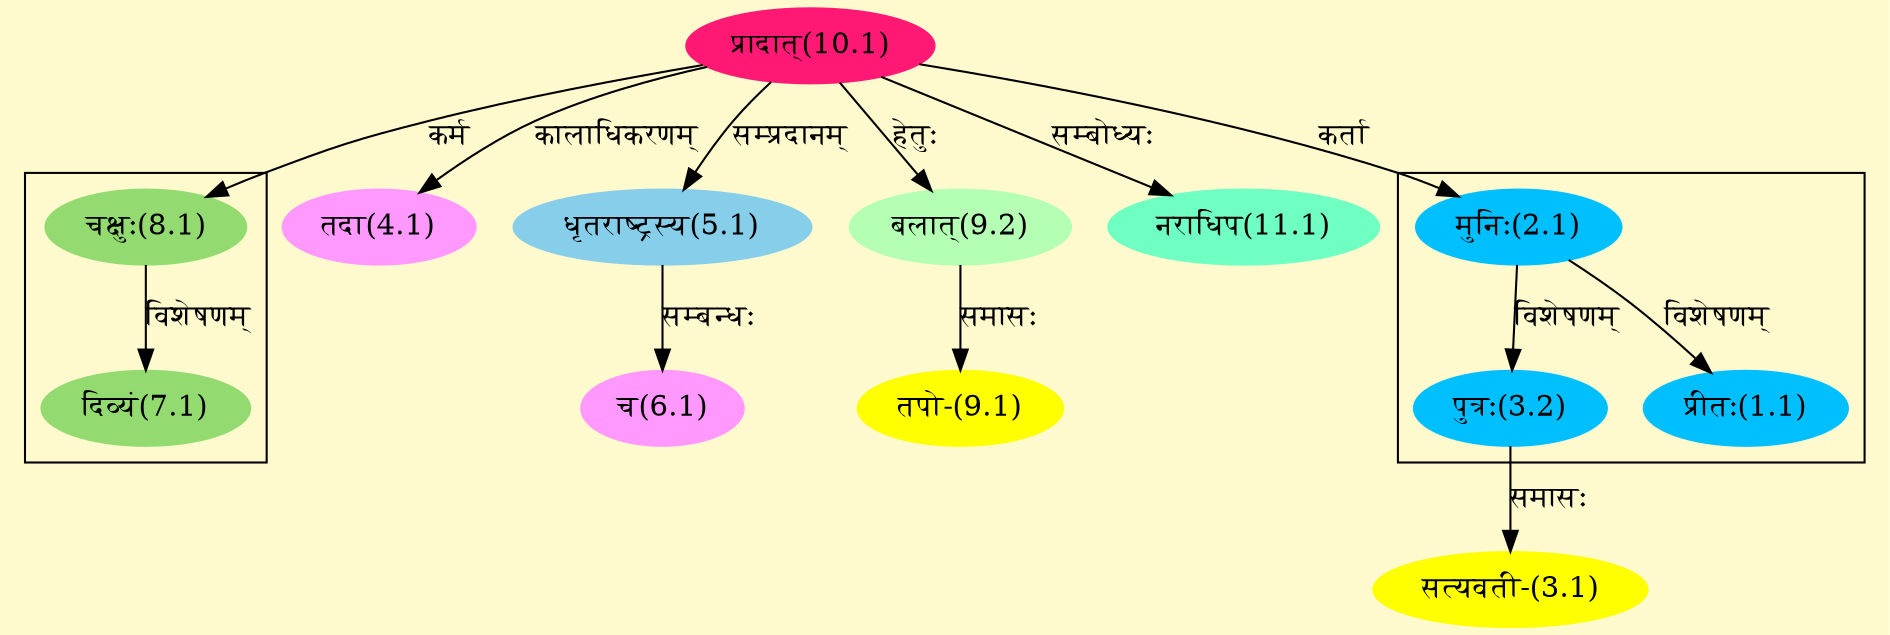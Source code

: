 digraph G{
rankdir=BT;
 compound=true;
 bgcolor="lemonchiffon1";

subgraph cluster_1{
Node1_1 [style=filled, color="#00BFFF" label = "प्रीतः(1.1)"]
Node2_1 [style=filled, color="#00BFFF" label = "मुनिः(2.1)"]
Node3_2 [style=filled, color="#00BFFF" label = "पुत्रः(3.2)"]

}

subgraph cluster_2{
Node7_1 [style=filled, color="#93DB70" label = "दिव्यं(7.1)"]
Node8_1 [style=filled, color="#93DB70" label = "चक्षुः(8.1)"]

}
Node2_1 [style=filled, color="#00BFFF" label = "मुनिः(2.1)"]
Node10_1 [style=filled, color="#FF1975" label = "प्रादात्(10.1)"]
Node3_1 [style=filled, color="#FFFF00" label = "सत्यवती-(3.1)"]
Node3_2 [style=filled, color="#00BFFF" label = "पुत्रः(3.2)"]
Node4_1 [style=filled, color="#FF99FF" label = "तदा(4.1)"]
Node5_1 [style=filled, color="#87CEEB" label = "धृतराष्ट्रस्य(5.1)"]
Node6_1 [style=filled, color="#FF99FF" label = "च(6.1)"]
Node8_1 [style=filled, color="#93DB70" label = "चक्षुः(8.1)"]
Node9_1 [style=filled, color="#FFFF00" label = "तपो-(9.1)"]
Node9_2 [style=filled, color="#B4FFB4" label = "बलात्(9.2)"]
Node11_1 [style=filled, color="#6FFFC3" label = "नराधिप(11.1)"]
/* Start of Relations section */

Node1_1 -> Node2_1 [  label="विशेषणम्"  dir="back" ]
Node2_1 -> Node10_1 [  label="कर्ता"  dir="back" ]
Node3_1 -> Node3_2 [  label="समासः"  dir="back" ]
Node3_2 -> Node2_1 [  label="विशेषणम्"  dir="back" ]
Node4_1 -> Node10_1 [  label="कालाधिकरणम्"  dir="back" ]
Node5_1 -> Node10_1 [  label="सम्प्रदानम्"  dir="back" ]
Node6_1 -> Node5_1 [  label="सम्बन्धः"  dir="back" ]
Node7_1 -> Node8_1 [  label="विशेषणम्"  dir="back" ]
Node8_1 -> Node10_1 [  label="कर्म"  dir="back" ]
Node9_1 -> Node9_2 [  label="समासः"  dir="back" ]
Node9_2 -> Node10_1 [  label="हेतुः"  dir="back" ]
Node11_1 -> Node10_1 [  label="सम्बोध्यः"  dir="back" ]
}
